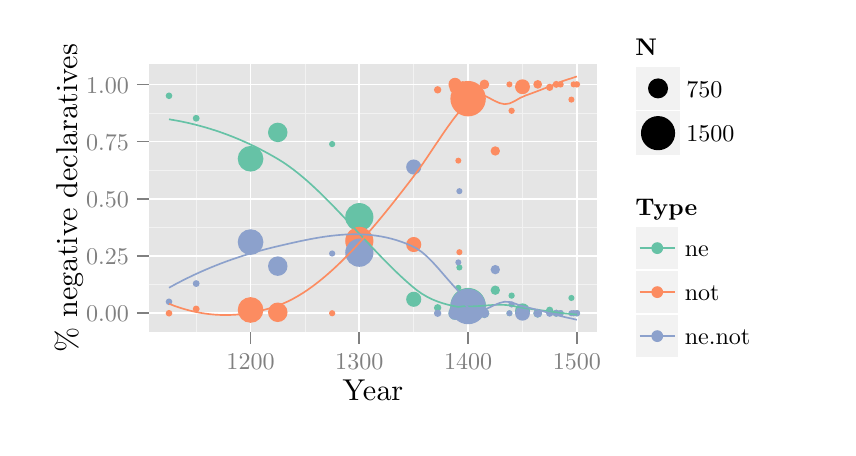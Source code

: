 % Created by tikzDevice version 0.6.2-92-0ad2792 on 2013-07-31 02:30:37
% !TEX encoding = UTF-8 Unicode
\begin{tikzpicture}[x=1pt,y=1pt]
\definecolor[named]{fillColor}{rgb}{1.00,1.00,1.00}
\path[use as bounding box,fill=fillColor,fill opacity=0.00] (0,0) rectangle (289.08,144.54);
\begin{scope}
\path[clip] (  0.00,  0.00) rectangle (289.08,144.54);
\definecolor[named]{drawColor}{rgb}{1.00,1.00,1.00}
\definecolor[named]{fillColor}{rgb}{1.00,1.00,1.00}

\path[draw=drawColor,line width= 0.6pt,line join=round,line cap=round,fill=fillColor] ( -0.00,  0.00) rectangle (289.08,144.54);
\end{scope}
\begin{scope}
\path[clip] ( 43.70, 34.60) rectangle (205.82,131.29);
\definecolor[named]{fillColor}{rgb}{0.90,0.90,0.90}

\path[fill=fillColor] ( 43.70, 34.60) rectangle (205.82,131.29);
\definecolor[named]{drawColor}{rgb}{0.95,0.95,0.95}

\path[draw=drawColor,line width= 0.3pt,line join=round] ( 43.70, 51.69) --
	(205.82, 51.69);

\path[draw=drawColor,line width= 0.3pt,line join=round] ( 43.70, 72.37) --
	(205.82, 72.37);

\path[draw=drawColor,line width= 0.3pt,line join=round] ( 43.70, 93.04) --
	(205.82, 93.04);

\path[draw=drawColor,line width= 0.3pt,line join=round] ( 43.70,113.72) --
	(205.82,113.72);

\path[draw=drawColor,line width= 0.3pt,line join=round] ( 60.89, 34.60) --
	( 60.89,131.29);

\path[draw=drawColor,line width= 0.3pt,line join=round] (100.19, 34.60) --
	(100.19,131.29);

\path[draw=drawColor,line width= 0.3pt,line join=round] (139.50, 34.60) --
	(139.50,131.29);

\path[draw=drawColor,line width= 0.3pt,line join=round] (178.80, 34.60) --
	(178.80,131.29);
\definecolor[named]{drawColor}{rgb}{1.00,1.00,1.00}

\path[draw=drawColor,line width= 0.6pt,line join=round] ( 43.70, 41.35) --
	(205.82, 41.35);

\path[draw=drawColor,line width= 0.6pt,line join=round] ( 43.70, 62.03) --
	(205.82, 62.03);

\path[draw=drawColor,line width= 0.6pt,line join=round] ( 43.70, 82.70) --
	(205.82, 82.70);

\path[draw=drawColor,line width= 0.6pt,line join=round] ( 43.70,103.38) --
	(205.82,103.38);

\path[draw=drawColor,line width= 0.6pt,line join=round] ( 43.70,124.05) --
	(205.82,124.05);

\path[draw=drawColor,line width= 0.6pt,line join=round] ( 80.54, 34.60) --
	( 80.54,131.29);

\path[draw=drawColor,line width= 0.6pt,line join=round] (119.84, 34.60) --
	(119.84,131.29);

\path[draw=drawColor,line width= 0.6pt,line join=round] (159.15, 34.60) --
	(159.15,131.29);

\path[draw=drawColor,line width= 0.6pt,line join=round] (198.45, 34.60) --
	(198.45,131.29);
\definecolor[named]{fillColor}{rgb}{0.40,0.76,0.65}

\path[fill=fillColor] ( 51.07,119.92) circle (  1.20);

\path[fill=fillColor] ( 60.89,111.80) circle (  1.24);

\path[fill=fillColor] ( 80.54, 97.17) circle (  4.64);

\path[fill=fillColor] ( 90.37,106.69) circle (  3.52);

\path[fill=fillColor] (110.02,102.48) circle (  1.13);

\path[fill=fillColor] (119.84, 76.07) circle (  5.09);

\path[fill=fillColor] (139.50, 46.39) circle (  2.73);

\path[fill=fillColor] (148.14, 43.32) circle (  1.34);

\path[fill=fillColor] (154.04, 42.87) circle (  1.61);

\path[fill=fillColor] (154.43, 41.35) circle (  2.37);

\path[fill=fillColor] (155.61, 50.54) circle (  1.09);

\path[fill=fillColor] (156.00, 57.89) circle (  1.11);

\path[fill=fillColor] (157.18, 41.35) circle (  1.18);

\path[fill=fillColor] (157.57, 47.48) circle (  1.14);

\path[fill=fillColor] (159.15, 44.10) circle (  6.40);

\path[fill=fillColor] (165.04, 41.35) circle (  1.76);

\path[fill=fillColor] (168.97, 49.67) circle (  1.70);

\path[fill=fillColor] (174.08, 41.35) circle (  1.09);

\path[fill=fillColor] (174.87, 47.72) circle (  1.14);

\path[fill=fillColor] (178.80, 42.22) circle (  2.69);

\path[fill=fillColor] (179.58, 41.35) circle (  1.07);

\path[fill=fillColor] (184.30, 41.35) circle (  1.58);

\path[fill=fillColor] (188.62, 42.44) circle (  1.31);

\path[fill=fillColor] (190.98, 41.35) circle (  1.27);

\path[fill=fillColor] (192.55, 41.35) circle (  1.16);

\path[fill=fillColor] (196.48, 46.87) circle (  1.11);

\path[fill=fillColor] (197.27, 41.35) circle (  1.10);

\path[fill=fillColor] (198.45, 41.35) circle (  1.16);
\definecolor[named]{fillColor}{rgb}{0.99,0.55,0.38}

\path[fill=fillColor] ( 51.07, 41.35) circle (  1.20);

\path[fill=fillColor] ( 60.89, 42.89) circle (  1.24);

\path[fill=fillColor] ( 80.54, 42.53) circle (  4.64);

\path[fill=fillColor] ( 90.37, 41.70) circle (  3.52);

\path[fill=fillColor] (110.02, 41.35) circle (  1.13);

\path[fill=fillColor] (119.84, 67.48) circle (  5.09);

\path[fill=fillColor] (139.50, 66.18) circle (  2.73);

\path[fill=fillColor] (148.14,122.08) circle (  1.34);

\path[fill=fillColor] (154.04,122.54) circle (  1.61);

\path[fill=fillColor] (154.43,124.05) circle (  2.37);

\path[fill=fillColor] (155.61, 96.49) circle (  1.09);

\path[fill=fillColor] (156.00, 63.41) circle (  1.11);

\path[fill=fillColor] (157.18,124.05) circle (  1.18);

\path[fill=fillColor] (157.57,117.93) circle (  1.14);

\path[fill=fillColor] (159.15,118.89) circle (  6.40);

\path[fill=fillColor] (165.04,124.05) circle (  1.76);

\path[fill=fillColor] (168.97, 99.99) circle (  1.70);

\path[fill=fillColor] (174.08,124.05) circle (  1.09);

\path[fill=fillColor] (174.87,114.51) circle (  1.14);

\path[fill=fillColor] (178.80,123.19) circle (  2.69);

\path[fill=fillColor] (179.58,124.05) circle (  1.07);

\path[fill=fillColor] (184.30,124.05) circle (  1.58);

\path[fill=fillColor] (188.62,122.97) circle (  1.31);

\path[fill=fillColor] (190.98,124.05) circle (  1.27);

\path[fill=fillColor] (192.55,124.05) circle (  1.16);

\path[fill=fillColor] (196.48,118.54) circle (  1.11);

\path[fill=fillColor] (197.27,124.05) circle (  1.10);

\path[fill=fillColor] (198.45,124.05) circle (  1.16);
\definecolor[named]{fillColor}{rgb}{0.55,0.63,0.80}

\path[fill=fillColor] ( 51.07, 45.49) circle (  1.20);

\path[fill=fillColor] ( 60.89, 52.07) circle (  1.24);

\path[fill=fillColor] ( 80.54, 67.06) circle (  4.64);

\path[fill=fillColor] ( 90.37, 58.37) circle (  3.52);

\path[fill=fillColor] (110.02, 62.93) circle (  1.13);

\path[fill=fillColor] (119.84, 63.22) circle (  5.09);

\path[fill=fillColor] (139.50, 94.19) circle (  2.73);

\path[fill=fillColor] (148.14, 41.35) circle (  1.34);

\path[fill=fillColor] (154.04, 41.35) circle (  1.61);

\path[fill=fillColor] (154.43, 41.35) circle (  2.37);

\path[fill=fillColor] (155.61, 59.73) circle (  1.09);

\path[fill=fillColor] (156.00, 85.46) circle (  1.11);

\path[fill=fillColor] (157.18, 41.35) circle (  1.18);

\path[fill=fillColor] (157.57, 41.35) circle (  1.14);

\path[fill=fillColor] (159.15, 43.78) circle (  6.40);

\path[fill=fillColor] (165.04, 41.35) circle (  1.76);

\path[fill=fillColor] (168.97, 57.11) circle (  1.70);

\path[fill=fillColor] (174.08, 41.35) circle (  1.09);

\path[fill=fillColor] (174.87, 44.54) circle (  1.14);

\path[fill=fillColor] (178.80, 41.35) circle (  2.69);

\path[fill=fillColor] (179.58, 41.35) circle (  1.07);

\path[fill=fillColor] (184.30, 41.35) circle (  1.58);

\path[fill=fillColor] (188.62, 41.35) circle (  1.31);

\path[fill=fillColor] (190.98, 41.35) circle (  1.27);

\path[fill=fillColor] (192.55, 41.35) circle (  1.16);

\path[fill=fillColor] (196.48, 41.35) circle (  1.11);

\path[fill=fillColor] (197.27, 41.35) circle (  1.10);

\path[fill=fillColor] (198.45, 41.35) circle (  1.16);
\definecolor[named]{drawColor}{rgb}{0.40,0.76,0.65}

\path[draw=drawColor,line width= 0.6pt,line join=round] ( 51.07,111.43) --
	( 52.93,111.12) --
	( 54.80,110.78) --
	( 56.66,110.40) --
	( 58.53,109.99) --
	( 60.40,109.54) --
	( 62.26,109.05) --
	( 64.13,108.53) --
	( 65.99,107.97) --
	( 67.86,107.38) --
	( 69.72,106.75) --
	( 71.59,106.08) --
	( 73.45,105.37) --
	( 75.32,104.62) --
	( 77.19,103.83) --
	( 79.05,103.01) --
	( 80.92,102.14) --
	( 82.78,101.23) --
	( 84.65,100.28) --
	( 86.51, 99.29) --
	( 88.38, 98.25) --
	( 90.24, 97.18) --
	( 92.11, 96.02) --
	( 93.98, 94.76) --
	( 95.84, 93.40) --
	( 97.71, 91.94) --
	( 99.57, 90.40) --
	(101.44, 88.78) --
	(103.30, 87.08) --
	(105.17, 85.32) --
	(107.03, 83.50) --
	(108.90, 81.64) --
	(110.77, 79.73) --
	(112.63, 77.78) --
	(114.50, 75.82) --
	(116.36, 73.83) --
	(118.23, 71.83) --
	(120.09, 69.82) --
	(121.96, 67.82) --
	(123.82, 65.83) --
	(125.69, 63.86) --
	(127.56, 61.91) --
	(129.42, 60.00) --
	(131.29, 58.13) --
	(133.15, 56.31) --
	(135.02, 54.54) --
	(136.88, 52.84) --
	(138.75, 51.21) --
	(140.61, 49.69) --
	(142.48, 48.38) --
	(144.35, 47.28) --
	(146.21, 46.36) --
	(148.08, 45.60) --
	(149.94, 44.97) --
	(151.81, 44.45) --
	(153.67, 44.01) --
	(155.54, 43.63) --
	(157.40, 43.87) --
	(159.27, 43.81) --
	(161.14, 43.85) --
	(163.00, 43.95) --
	(164.87, 44.09) --
	(166.73, 44.24) --
	(168.60, 44.36) --
	(170.46, 44.41) --
	(172.33, 44.36) --
	(174.19, 44.19) --
	(176.06, 43.85) --
	(177.93, 43.46) --
	(179.79, 43.16) --
	(181.66, 42.92) --
	(183.52, 42.68) --
	(185.39, 42.43) --
	(187.25, 42.19) --
	(189.12, 41.94) --
	(190.99, 41.69) --
	(192.85, 41.45) --
	(194.72, 41.24) --
	(196.58, 41.06) --
	(198.45, 40.87);
\definecolor[named]{drawColor}{rgb}{0.99,0.55,0.38}

\path[draw=drawColor,line width= 0.6pt,line join=round] ( 51.07, 44.77) --
	( 52.93, 44.05) --
	( 54.80, 43.41) --
	( 56.66, 42.83) --
	( 58.53, 42.32) --
	( 60.40, 41.89) --
	( 62.26, 41.52) --
	( 64.13, 41.22) --
	( 65.99, 40.99) --
	( 67.86, 40.82) --
	( 69.72, 40.73) --
	( 71.59, 40.70) --
	( 73.45, 40.74) --
	( 75.32, 40.84) --
	( 77.19, 41.01) --
	( 79.05, 41.25) --
	( 80.92, 41.56) --
	( 82.78, 41.92) --
	( 84.65, 42.36) --
	( 86.51, 42.86) --
	( 88.38, 43.42) --
	( 90.24, 44.05) --
	( 92.11, 44.77) --
	( 93.98, 45.60) --
	( 95.84, 46.54) --
	( 97.71, 47.59) --
	( 99.57, 48.74) --
	(101.44, 49.99) --
	(103.30, 51.33) --
	(105.17, 52.77) --
	(107.03, 54.29) --
	(108.90, 55.89) --
	(110.77, 57.58) --
	(112.63, 59.34) --
	(114.50, 61.18) --
	(116.36, 63.08) --
	(118.23, 65.05) --
	(120.09, 67.08) --
	(121.96, 69.16) --
	(123.82, 71.30) --
	(125.69, 73.49) --
	(127.56, 75.72) --
	(129.42, 78.00) --
	(131.29, 80.31) --
	(133.15, 82.66) --
	(135.02, 85.04) --
	(136.88, 87.44) --
	(138.75, 89.87) --
	(140.61, 92.35) --
	(142.48, 94.96) --
	(144.35, 97.68) --
	(146.21,100.46) --
	(148.08,103.26) --
	(149.94,106.03) --
	(151.81,108.71) --
	(153.67,111.28) --
	(155.54,113.67) --
	(157.40,117.63) --
	(159.27,119.68) --
	(161.14,120.58) --
	(163.00,120.62) --
	(164.87,120.06) --
	(166.73,119.15) --
	(168.60,118.15) --
	(170.46,117.31) --
	(172.33,116.90) --
	(174.19,117.17) --
	(176.06,118.07) --
	(177.93,119.14) --
	(179.79,119.98) --
	(181.66,120.65) --
	(183.52,121.34) --
	(185.39,122.06) --
	(187.25,122.79) --
	(189.12,123.54) --
	(190.99,124.30) --
	(192.85,125.06) --
	(194.72,125.71) --
	(196.58,126.28) --
	(198.45,126.90);
\definecolor[named]{drawColor}{rgb}{0.55,0.63,0.80}

\path[draw=drawColor,line width= 0.6pt,line join=round] ( 51.07, 50.56) --
	( 52.93, 51.59) --
	( 54.80, 52.58) --
	( 56.66, 53.53) --
	( 58.53, 54.45) --
	( 60.40, 55.34) --
	( 62.26, 56.19) --
	( 64.13, 57.01) --
	( 65.99, 57.80) --
	( 67.86, 58.56) --
	( 69.72, 59.29) --
	( 71.59, 59.99) --
	( 73.45, 60.66) --
	( 75.32, 61.30) --
	( 77.19, 61.92) --
	( 79.05, 62.51) --
	( 80.92, 63.07) --
	( 82.78, 63.61) --
	( 84.65, 64.12) --
	( 86.51, 64.62) --
	( 88.38, 65.09) --
	( 90.24, 65.53) --
	( 92.11, 65.97) --
	( 93.98, 66.40) --
	( 95.84, 66.82) --
	( 97.71, 67.23) --
	( 99.57, 67.63) --
	(101.44, 68.00) --
	(103.30, 68.35) --
	(105.17, 68.68) --
	(107.03, 68.97) --
	(108.90, 69.23) --
	(110.77, 69.45) --
	(112.63, 69.63) --
	(114.50, 69.77) --
	(116.36, 69.85) --
	(118.23, 69.89) --
	(120.09, 69.86) --
	(121.96, 69.78) --
	(123.82, 69.63) --
	(125.69, 69.41) --
	(127.56, 69.12) --
	(129.42, 68.76) --
	(131.29, 68.32) --
	(133.15, 67.79) --
	(135.02, 67.18) --
	(136.88, 66.48) --
	(138.75, 65.68) --
	(140.61, 64.73) --
	(142.48, 63.42) --
	(144.35, 61.80) --
	(146.21, 59.94) --
	(148.08, 57.90) --
	(149.94, 55.76) --
	(151.81, 53.60) --
	(153.67, 51.48) --
	(155.54, 49.47) --
	(157.40, 45.26) --
	(159.27, 43.27) --
	(161.14, 42.34) --
	(163.00, 42.19) --
	(164.87, 42.61) --
	(166.73, 43.37) --
	(168.60, 44.26) --
	(170.46, 45.04) --
	(172.33, 45.50) --
	(174.19, 45.41) --
	(176.06, 44.85) --
	(177.93, 44.17) --
	(179.79, 43.63) --
	(181.66, 43.20) --
	(183.52, 42.74) --
	(185.39, 42.27) --
	(187.25, 41.78) --
	(189.12, 41.28) --
	(190.99, 40.77) --
	(192.85, 40.26) --
	(194.72, 39.82) --
	(196.58, 39.42) --
	(198.45, 38.99);
\end{scope}
\begin{scope}
\path[clip] (  0.00,  0.00) rectangle (289.08,144.54);
\definecolor[named]{drawColor}{rgb}{0.50,0.50,0.50}

\node[text=drawColor,anchor=base east,inner sep=0pt, outer sep=0pt, scale=  0.87] at ( 36.59, 38.19) {0.00};

\node[text=drawColor,anchor=base east,inner sep=0pt, outer sep=0pt, scale=  0.87] at ( 36.59, 58.87) {0.25};

\node[text=drawColor,anchor=base east,inner sep=0pt, outer sep=0pt, scale=  0.87] at ( 36.59, 79.54) {0.50};

\node[text=drawColor,anchor=base east,inner sep=0pt, outer sep=0pt, scale=  0.87] at ( 36.59,100.21) {0.75};

\node[text=drawColor,anchor=base east,inner sep=0pt, outer sep=0pt, scale=  0.87] at ( 36.59,120.89) {1.00};
\end{scope}
\begin{scope}
\path[clip] (  0.00,  0.00) rectangle (289.08,144.54);
\definecolor[named]{drawColor}{rgb}{0.50,0.50,0.50}

\path[draw=drawColor,line width= 0.6pt,line join=round] ( 39.43, 41.35) --
	( 43.70, 41.35);

\path[draw=drawColor,line width= 0.6pt,line join=round] ( 39.43, 62.03) --
	( 43.70, 62.03);

\path[draw=drawColor,line width= 0.6pt,line join=round] ( 39.43, 82.70) --
	( 43.70, 82.70);

\path[draw=drawColor,line width= 0.6pt,line join=round] ( 39.43,103.38) --
	( 43.70,103.38);

\path[draw=drawColor,line width= 0.6pt,line join=round] ( 39.43,124.05) --
	( 43.70,124.05);
\end{scope}
\begin{scope}
\path[clip] (  0.00,  0.00) rectangle (289.08,144.54);
\definecolor[named]{drawColor}{rgb}{0.50,0.50,0.50}

\path[draw=drawColor,line width= 0.6pt,line join=round] ( 80.54, 30.33) --
	( 80.54, 34.60);

\path[draw=drawColor,line width= 0.6pt,line join=round] (119.84, 30.33) --
	(119.84, 34.60);

\path[draw=drawColor,line width= 0.6pt,line join=round] (159.15, 30.33) --
	(159.15, 34.60);

\path[draw=drawColor,line width= 0.6pt,line join=round] (198.45, 30.33) --
	(198.45, 34.60);
\end{scope}
\begin{scope}
\path[clip] (  0.00,  0.00) rectangle (289.08,144.54);
\definecolor[named]{drawColor}{rgb}{0.50,0.50,0.50}

\node[text=drawColor,anchor=base,inner sep=0pt, outer sep=0pt, scale=  0.87] at ( 80.54, 21.16) {1200};

\node[text=drawColor,anchor=base,inner sep=0pt, outer sep=0pt, scale=  0.87] at (119.84, 21.16) {1300};

\node[text=drawColor,anchor=base,inner sep=0pt, outer sep=0pt, scale=  0.87] at (159.15, 21.16) {1400};

\node[text=drawColor,anchor=base,inner sep=0pt, outer sep=0pt, scale=  0.87] at (198.45, 21.16) {1500};
\end{scope}
\begin{scope}
\path[clip] (  0.00,  0.00) rectangle (289.08,144.54);
\definecolor[named]{drawColor}{rgb}{0.00,0.00,0.00}

\node[text=drawColor,anchor=base,inner sep=0pt, outer sep=0pt, scale=  1.09] at (124.76,  9.94) {Year};
\end{scope}
\begin{scope}
\path[clip] (  0.00,  0.00) rectangle (289.08,144.54);
\definecolor[named]{drawColor}{rgb}{0.00,0.00,0.00}

\node[text=drawColor,rotate= 90.00,anchor=base,inner sep=0pt, outer sep=0pt, scale=  1.09] at ( 17.85, 82.94) {\% negative declaratives};
\end{scope}
\begin{scope}
\path[clip] (  0.00,  0.00) rectangle (289.08,144.54);
\definecolor[named]{fillColor}{rgb}{1.00,1.00,1.00}

\path[fill=fillColor] (215.29, 93.93) rectangle (260.02,145.03);
\end{scope}
\begin{scope}
\path[clip] (  0.00,  0.00) rectangle (289.08,144.54);
\definecolor[named]{drawColor}{rgb}{0.00,0.00,0.00}

\node[text=drawColor,anchor=base west,inner sep=0pt, outer sep=0pt, scale=  0.87] at (219.55,134.52) {\bfseries N};
\end{scope}
\begin{scope}
\path[clip] (  0.00,  0.00) rectangle (289.08,144.54);
\definecolor[named]{drawColor}{rgb}{1.00,1.00,1.00}
\definecolor[named]{fillColor}{rgb}{0.95,0.95,0.95}

\path[draw=drawColor,line width= 0.6pt,line join=round,line cap=round,fill=fillColor] (219.55,114.65) rectangle (236.00,130.55);
\end{scope}
\begin{scope}
\path[clip] (  0.00,  0.00) rectangle (289.08,144.54);
\definecolor[named]{fillColor}{rgb}{0.00,0.00,0.00}

\path[fill=fillColor] (227.78,122.60) circle (  3.61);
\end{scope}
\begin{scope}
\path[clip] (  0.00,  0.00) rectangle (289.08,144.54);
\definecolor[named]{drawColor}{rgb}{1.00,1.00,1.00}
\definecolor[named]{fillColor}{rgb}{0.95,0.95,0.95}

\path[draw=drawColor,line width= 0.6pt,line join=round,line cap=round,fill=fillColor] (219.55, 98.20) rectangle (236.00,114.65);
\end{scope}
\begin{scope}
\path[clip] (  0.00,  0.00) rectangle (289.08,144.54);
\definecolor[named]{fillColor}{rgb}{0.00,0.00,0.00}

\path[fill=fillColor] (227.78,106.42) circle (  6.17);
\end{scope}
\begin{scope}
\path[clip] (  0.00,  0.00) rectangle (289.08,144.54);
\definecolor[named]{drawColor}{rgb}{0.00,0.00,0.00}

\node[text=drawColor,anchor=base west,inner sep=0pt, outer sep=0pt, scale=  0.87] at (237.99,119.43) {750};
\end{scope}
\begin{scope}
\path[clip] (  0.00,  0.00) rectangle (289.08,144.54);
\definecolor[named]{drawColor}{rgb}{0.00,0.00,0.00}

\node[text=drawColor,anchor=base west,inner sep=0pt, outer sep=0pt, scale=  0.87] at (237.99,103.26) {1500};
\end{scope}
\begin{scope}
\path[clip] (  0.00,  0.00) rectangle (289.08,144.54);
\definecolor[named]{fillColor}{rgb}{1.00,1.00,1.00}

\path[fill=fillColor] (215.29, 20.86) rectangle (266.36, 87.31);
\end{scope}
\begin{scope}
\path[clip] (  0.00,  0.00) rectangle (289.08,144.54);
\definecolor[named]{drawColor}{rgb}{0.00,0.00,0.00}

\node[text=drawColor,anchor=base west,inner sep=0pt, outer sep=0pt, scale=  0.87] at (219.55, 76.80) {\bfseries Type};
\end{scope}
\begin{scope}
\path[clip] (  0.00,  0.00) rectangle (289.08,144.54);
\definecolor[named]{drawColor}{rgb}{1.00,1.00,1.00}
\definecolor[named]{fillColor}{rgb}{0.95,0.95,0.95}

\path[draw=drawColor,line width= 0.6pt,line join=round,line cap=round,fill=fillColor] (219.55, 56.93) rectangle (235.45, 72.83);
\end{scope}
\begin{scope}
\path[clip] (  0.00,  0.00) rectangle (289.08,144.54);
\definecolor[named]{fillColor}{rgb}{0.40,0.76,0.65}

\path[fill=fillColor] (227.50, 64.88) circle (  2.13);
\end{scope}
\begin{scope}
\path[clip] (  0.00,  0.00) rectangle (289.08,144.54);
\definecolor[named]{drawColor}{rgb}{0.40,0.76,0.65}

\path[draw=drawColor,line width= 0.6pt,line join=round] (221.14, 64.88) -- (233.86, 64.88);
\end{scope}
\begin{scope}
\path[clip] (  0.00,  0.00) rectangle (289.08,144.54);
\definecolor[named]{drawColor}{rgb}{1.00,1.00,1.00}
\definecolor[named]{fillColor}{rgb}{0.95,0.95,0.95}

\path[draw=drawColor,line width= 0.6pt,line join=round,line cap=round,fill=fillColor] (219.55, 41.03) rectangle (235.45, 56.93);
\end{scope}
\begin{scope}
\path[clip] (  0.00,  0.00) rectangle (289.08,144.54);
\definecolor[named]{fillColor}{rgb}{0.99,0.55,0.38}

\path[fill=fillColor] (227.50, 48.98) circle (  2.13);
\end{scope}
\begin{scope}
\path[clip] (  0.00,  0.00) rectangle (289.08,144.54);
\definecolor[named]{drawColor}{rgb}{0.99,0.55,0.38}

\path[draw=drawColor,line width= 0.6pt,line join=round] (221.14, 48.98) -- (233.86, 48.98);
\end{scope}
\begin{scope}
\path[clip] (  0.00,  0.00) rectangle (289.08,144.54);
\definecolor[named]{drawColor}{rgb}{1.00,1.00,1.00}
\definecolor[named]{fillColor}{rgb}{0.95,0.95,0.95}

\path[draw=drawColor,line width= 0.6pt,line join=round,line cap=round,fill=fillColor] (219.55, 25.13) rectangle (235.45, 41.03);
\end{scope}
\begin{scope}
\path[clip] (  0.00,  0.00) rectangle (289.08,144.54);
\definecolor[named]{fillColor}{rgb}{0.55,0.63,0.80}

\path[fill=fillColor] (227.50, 33.08) circle (  2.13);
\end{scope}
\begin{scope}
\path[clip] (  0.00,  0.00) rectangle (289.08,144.54);
\definecolor[named]{drawColor}{rgb}{0.55,0.63,0.80}

\path[draw=drawColor,line width= 0.6pt,line join=round] (221.14, 33.08) -- (233.86, 33.08);
\end{scope}
\begin{scope}
\path[clip] (  0.00,  0.00) rectangle (289.08,144.54);
\definecolor[named]{drawColor}{rgb}{0.00,0.00,0.00}

\node[text=drawColor,anchor=base west,inner sep=0pt, outer sep=0pt, scale=  0.87] at (237.44, 61.71) {ne};
\end{scope}
\begin{scope}
\path[clip] (  0.00,  0.00) rectangle (289.08,144.54);
\definecolor[named]{drawColor}{rgb}{0.00,0.00,0.00}

\node[text=drawColor,anchor=base west,inner sep=0pt, outer sep=0pt, scale=  0.87] at (237.44, 45.81) {not};
\end{scope}
\begin{scope}
\path[clip] (  0.00,  0.00) rectangle (289.08,144.54);
\definecolor[named]{drawColor}{rgb}{0.00,0.00,0.00}

\node[text=drawColor,anchor=base west,inner sep=0pt, outer sep=0pt, scale=  0.87] at (237.44, 29.92) {ne.not};
\end{scope}
\end{tikzpicture}
